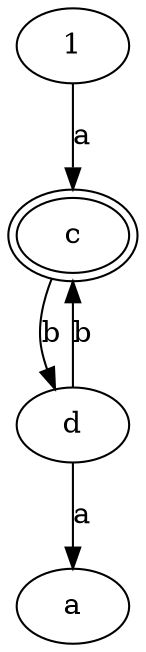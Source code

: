 digraph G2
 {
     1 -> c [label=a];
     c -> d [label=b];
     d -> a [label=a];
     d -> c [label=b];
     c [peripheries=2];
 }